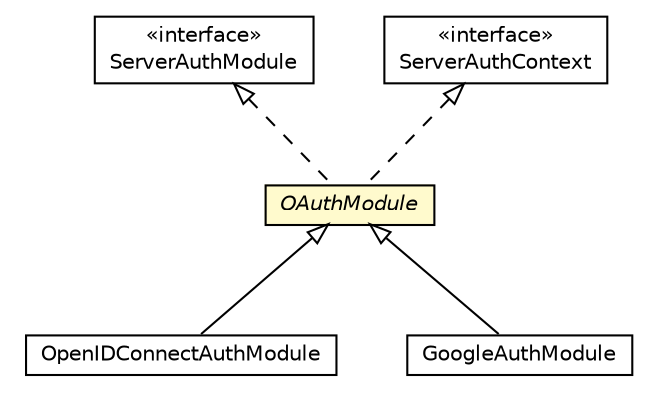#!/usr/local/bin/dot
#
# Class diagram 
# Generated by UMLGraph version R5_6-24-gf6e263 (http://www.umlgraph.org/)
#

digraph G {
	edge [fontname="Helvetica",fontsize=10,labelfontname="Helvetica",labelfontsize=10];
	node [fontname="Helvetica",fontsize=10,shape=plaintext];
	nodesep=0.25;
	ranksep=0.5;
	// net.trajano.auth.OAuthModule
	c462 [label=<<table title="net.trajano.auth.OAuthModule" border="0" cellborder="1" cellspacing="0" cellpadding="2" port="p" bgcolor="lemonChiffon" href="./OAuthModule.html">
		<tr><td><table border="0" cellspacing="0" cellpadding="1">
<tr><td align="center" balign="center"><font face="Helvetica-Oblique"> OAuthModule </font></td></tr>
		</table></td></tr>
		</table>>, URL="./OAuthModule.html", fontname="Helvetica", fontcolor="black", fontsize=10.0];
	// net.trajano.auth.OpenIDConnectAuthModule
	c463 [label=<<table title="net.trajano.auth.OpenIDConnectAuthModule" border="0" cellborder="1" cellspacing="0" cellpadding="2" port="p" href="./OpenIDConnectAuthModule.html">
		<tr><td><table border="0" cellspacing="0" cellpadding="1">
<tr><td align="center" balign="center"> OpenIDConnectAuthModule </td></tr>
		</table></td></tr>
		</table>>, URL="./OpenIDConnectAuthModule.html", fontname="Helvetica", fontcolor="black", fontsize=10.0];
	// net.trajano.auth.GoogleAuthModule
	c464 [label=<<table title="net.trajano.auth.GoogleAuthModule" border="0" cellborder="1" cellspacing="0" cellpadding="2" port="p" href="./GoogleAuthModule.html">
		<tr><td><table border="0" cellspacing="0" cellpadding="1">
<tr><td align="center" balign="center"> GoogleAuthModule </td></tr>
		</table></td></tr>
		</table>>, URL="./GoogleAuthModule.html", fontname="Helvetica", fontcolor="black", fontsize=10.0];
	//net.trajano.auth.OAuthModule implements javax.security.auth.message.module.ServerAuthModule
	c484:p -> c462:p [dir=back,arrowtail=empty,style=dashed];
	//net.trajano.auth.OAuthModule implements javax.security.auth.message.config.ServerAuthContext
	c485:p -> c462:p [dir=back,arrowtail=empty,style=dashed];
	//net.trajano.auth.OpenIDConnectAuthModule extends net.trajano.auth.OAuthModule
	c462:p -> c463:p [dir=back,arrowtail=empty];
	//net.trajano.auth.GoogleAuthModule extends net.trajano.auth.OAuthModule
	c462:p -> c464:p [dir=back,arrowtail=empty];
	// javax.security.auth.message.module.ServerAuthModule
	c484 [label=<<table title="javax.security.auth.message.module.ServerAuthModule" border="0" cellborder="1" cellspacing="0" cellpadding="2" port="p" href="http://java.sun.com/j2se/1.4.2/docs/api/javax/security/auth/message/module/ServerAuthModule.html">
		<tr><td><table border="0" cellspacing="0" cellpadding="1">
<tr><td align="center" balign="center"> &#171;interface&#187; </td></tr>
<tr><td align="center" balign="center"> ServerAuthModule </td></tr>
		</table></td></tr>
		</table>>, URL="http://java.sun.com/j2se/1.4.2/docs/api/javax/security/auth/message/module/ServerAuthModule.html", fontname="Helvetica", fontcolor="black", fontsize=10.0];
	// javax.security.auth.message.config.ServerAuthContext
	c485 [label=<<table title="javax.security.auth.message.config.ServerAuthContext" border="0" cellborder="1" cellspacing="0" cellpadding="2" port="p" href="http://java.sun.com/j2se/1.4.2/docs/api/javax/security/auth/message/config/ServerAuthContext.html">
		<tr><td><table border="0" cellspacing="0" cellpadding="1">
<tr><td align="center" balign="center"> &#171;interface&#187; </td></tr>
<tr><td align="center" balign="center"> ServerAuthContext </td></tr>
		</table></td></tr>
		</table>>, URL="http://java.sun.com/j2se/1.4.2/docs/api/javax/security/auth/message/config/ServerAuthContext.html", fontname="Helvetica", fontcolor="black", fontsize=10.0];
}

